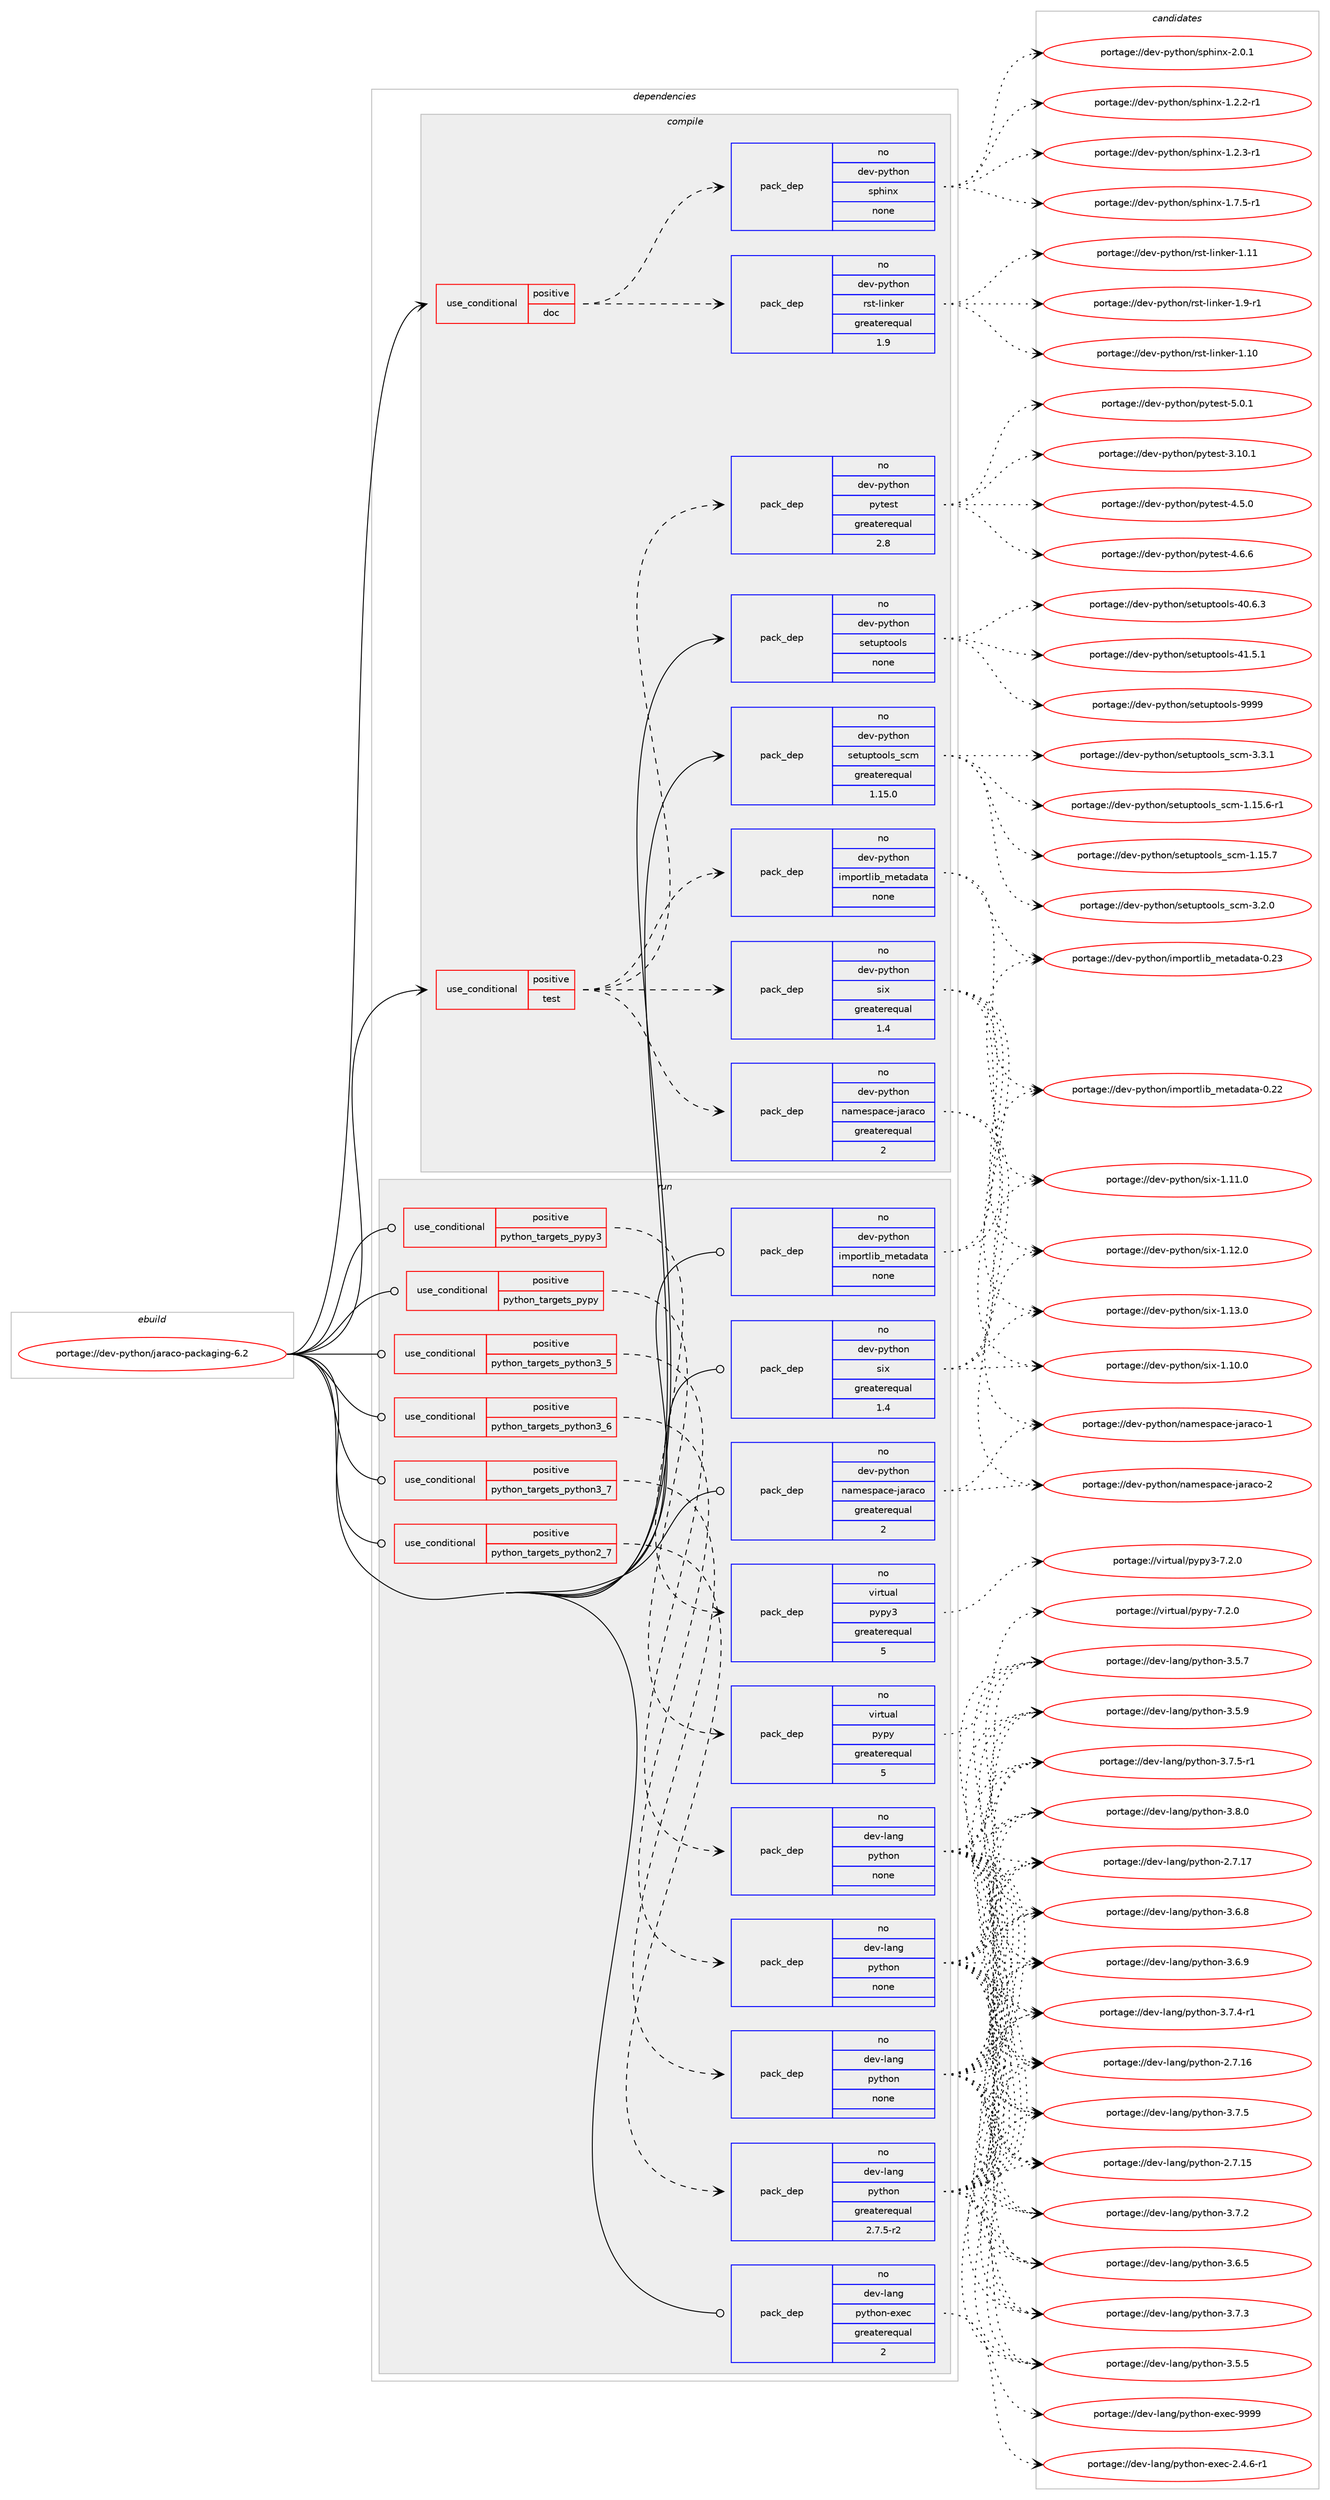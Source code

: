 digraph prolog {

# *************
# Graph options
# *************

newrank=true;
concentrate=true;
compound=true;
graph [rankdir=LR,fontname=Helvetica,fontsize=10,ranksep=1.5];#, ranksep=2.5, nodesep=0.2];
edge  [arrowhead=vee];
node  [fontname=Helvetica,fontsize=10];

# **********
# The ebuild
# **********

subgraph cluster_leftcol {
color=gray;
rank=same;
label=<<i>ebuild</i>>;
id [label="portage://dev-python/jaraco-packaging-6.2", color=red, width=4, href="../dev-python/jaraco-packaging-6.2.svg"];
}

# ****************
# The dependencies
# ****************

subgraph cluster_midcol {
color=gray;
label=<<i>dependencies</i>>;
subgraph cluster_compile {
fillcolor="#eeeeee";
style=filled;
label=<<i>compile</i>>;
subgraph cond30516 {
dependency145571 [label=<<TABLE BORDER="0" CELLBORDER="1" CELLSPACING="0" CELLPADDING="4"><TR><TD ROWSPAN="3" CELLPADDING="10">use_conditional</TD></TR><TR><TD>positive</TD></TR><TR><TD>doc</TD></TR></TABLE>>, shape=none, color=red];
subgraph pack111737 {
dependency145572 [label=<<TABLE BORDER="0" CELLBORDER="1" CELLSPACING="0" CELLPADDING="4" WIDTH="220"><TR><TD ROWSPAN="6" CELLPADDING="30">pack_dep</TD></TR><TR><TD WIDTH="110">no</TD></TR><TR><TD>dev-python</TD></TR><TR><TD>rst-linker</TD></TR><TR><TD>greaterequal</TD></TR><TR><TD>1.9</TD></TR></TABLE>>, shape=none, color=blue];
}
dependency145571:e -> dependency145572:w [weight=20,style="dashed",arrowhead="vee"];
subgraph pack111738 {
dependency145573 [label=<<TABLE BORDER="0" CELLBORDER="1" CELLSPACING="0" CELLPADDING="4" WIDTH="220"><TR><TD ROWSPAN="6" CELLPADDING="30">pack_dep</TD></TR><TR><TD WIDTH="110">no</TD></TR><TR><TD>dev-python</TD></TR><TR><TD>sphinx</TD></TR><TR><TD>none</TD></TR><TR><TD></TD></TR></TABLE>>, shape=none, color=blue];
}
dependency145571:e -> dependency145573:w [weight=20,style="dashed",arrowhead="vee"];
}
id:e -> dependency145571:w [weight=20,style="solid",arrowhead="vee"];
subgraph cond30517 {
dependency145574 [label=<<TABLE BORDER="0" CELLBORDER="1" CELLSPACING="0" CELLPADDING="4"><TR><TD ROWSPAN="3" CELLPADDING="10">use_conditional</TD></TR><TR><TD>positive</TD></TR><TR><TD>test</TD></TR></TABLE>>, shape=none, color=red];
subgraph pack111739 {
dependency145575 [label=<<TABLE BORDER="0" CELLBORDER="1" CELLSPACING="0" CELLPADDING="4" WIDTH="220"><TR><TD ROWSPAN="6" CELLPADDING="30">pack_dep</TD></TR><TR><TD WIDTH="110">no</TD></TR><TR><TD>dev-python</TD></TR><TR><TD>importlib_metadata</TD></TR><TR><TD>none</TD></TR><TR><TD></TD></TR></TABLE>>, shape=none, color=blue];
}
dependency145574:e -> dependency145575:w [weight=20,style="dashed",arrowhead="vee"];
subgraph pack111740 {
dependency145576 [label=<<TABLE BORDER="0" CELLBORDER="1" CELLSPACING="0" CELLPADDING="4" WIDTH="220"><TR><TD ROWSPAN="6" CELLPADDING="30">pack_dep</TD></TR><TR><TD WIDTH="110">no</TD></TR><TR><TD>dev-python</TD></TR><TR><TD>namespace-jaraco</TD></TR><TR><TD>greaterequal</TD></TR><TR><TD>2</TD></TR></TABLE>>, shape=none, color=blue];
}
dependency145574:e -> dependency145576:w [weight=20,style="dashed",arrowhead="vee"];
subgraph pack111741 {
dependency145577 [label=<<TABLE BORDER="0" CELLBORDER="1" CELLSPACING="0" CELLPADDING="4" WIDTH="220"><TR><TD ROWSPAN="6" CELLPADDING="30">pack_dep</TD></TR><TR><TD WIDTH="110">no</TD></TR><TR><TD>dev-python</TD></TR><TR><TD>six</TD></TR><TR><TD>greaterequal</TD></TR><TR><TD>1.4</TD></TR></TABLE>>, shape=none, color=blue];
}
dependency145574:e -> dependency145577:w [weight=20,style="dashed",arrowhead="vee"];
subgraph pack111742 {
dependency145578 [label=<<TABLE BORDER="0" CELLBORDER="1" CELLSPACING="0" CELLPADDING="4" WIDTH="220"><TR><TD ROWSPAN="6" CELLPADDING="30">pack_dep</TD></TR><TR><TD WIDTH="110">no</TD></TR><TR><TD>dev-python</TD></TR><TR><TD>pytest</TD></TR><TR><TD>greaterequal</TD></TR><TR><TD>2.8</TD></TR></TABLE>>, shape=none, color=blue];
}
dependency145574:e -> dependency145578:w [weight=20,style="dashed",arrowhead="vee"];
}
id:e -> dependency145574:w [weight=20,style="solid",arrowhead="vee"];
subgraph pack111743 {
dependency145579 [label=<<TABLE BORDER="0" CELLBORDER="1" CELLSPACING="0" CELLPADDING="4" WIDTH="220"><TR><TD ROWSPAN="6" CELLPADDING="30">pack_dep</TD></TR><TR><TD WIDTH="110">no</TD></TR><TR><TD>dev-python</TD></TR><TR><TD>setuptools</TD></TR><TR><TD>none</TD></TR><TR><TD></TD></TR></TABLE>>, shape=none, color=blue];
}
id:e -> dependency145579:w [weight=20,style="solid",arrowhead="vee"];
subgraph pack111744 {
dependency145580 [label=<<TABLE BORDER="0" CELLBORDER="1" CELLSPACING="0" CELLPADDING="4" WIDTH="220"><TR><TD ROWSPAN="6" CELLPADDING="30">pack_dep</TD></TR><TR><TD WIDTH="110">no</TD></TR><TR><TD>dev-python</TD></TR><TR><TD>setuptools_scm</TD></TR><TR><TD>greaterequal</TD></TR><TR><TD>1.15.0</TD></TR></TABLE>>, shape=none, color=blue];
}
id:e -> dependency145580:w [weight=20,style="solid",arrowhead="vee"];
}
subgraph cluster_compileandrun {
fillcolor="#eeeeee";
style=filled;
label=<<i>compile and run</i>>;
}
subgraph cluster_run {
fillcolor="#eeeeee";
style=filled;
label=<<i>run</i>>;
subgraph cond30518 {
dependency145581 [label=<<TABLE BORDER="0" CELLBORDER="1" CELLSPACING="0" CELLPADDING="4"><TR><TD ROWSPAN="3" CELLPADDING="10">use_conditional</TD></TR><TR><TD>positive</TD></TR><TR><TD>python_targets_pypy</TD></TR></TABLE>>, shape=none, color=red];
subgraph pack111745 {
dependency145582 [label=<<TABLE BORDER="0" CELLBORDER="1" CELLSPACING="0" CELLPADDING="4" WIDTH="220"><TR><TD ROWSPAN="6" CELLPADDING="30">pack_dep</TD></TR><TR><TD WIDTH="110">no</TD></TR><TR><TD>virtual</TD></TR><TR><TD>pypy</TD></TR><TR><TD>greaterequal</TD></TR><TR><TD>5</TD></TR></TABLE>>, shape=none, color=blue];
}
dependency145581:e -> dependency145582:w [weight=20,style="dashed",arrowhead="vee"];
}
id:e -> dependency145581:w [weight=20,style="solid",arrowhead="odot"];
subgraph cond30519 {
dependency145583 [label=<<TABLE BORDER="0" CELLBORDER="1" CELLSPACING="0" CELLPADDING="4"><TR><TD ROWSPAN="3" CELLPADDING="10">use_conditional</TD></TR><TR><TD>positive</TD></TR><TR><TD>python_targets_pypy3</TD></TR></TABLE>>, shape=none, color=red];
subgraph pack111746 {
dependency145584 [label=<<TABLE BORDER="0" CELLBORDER="1" CELLSPACING="0" CELLPADDING="4" WIDTH="220"><TR><TD ROWSPAN="6" CELLPADDING="30">pack_dep</TD></TR><TR><TD WIDTH="110">no</TD></TR><TR><TD>virtual</TD></TR><TR><TD>pypy3</TD></TR><TR><TD>greaterequal</TD></TR><TR><TD>5</TD></TR></TABLE>>, shape=none, color=blue];
}
dependency145583:e -> dependency145584:w [weight=20,style="dashed",arrowhead="vee"];
}
id:e -> dependency145583:w [weight=20,style="solid",arrowhead="odot"];
subgraph cond30520 {
dependency145585 [label=<<TABLE BORDER="0" CELLBORDER="1" CELLSPACING="0" CELLPADDING="4"><TR><TD ROWSPAN="3" CELLPADDING="10">use_conditional</TD></TR><TR><TD>positive</TD></TR><TR><TD>python_targets_python2_7</TD></TR></TABLE>>, shape=none, color=red];
subgraph pack111747 {
dependency145586 [label=<<TABLE BORDER="0" CELLBORDER="1" CELLSPACING="0" CELLPADDING="4" WIDTH="220"><TR><TD ROWSPAN="6" CELLPADDING="30">pack_dep</TD></TR><TR><TD WIDTH="110">no</TD></TR><TR><TD>dev-lang</TD></TR><TR><TD>python</TD></TR><TR><TD>greaterequal</TD></TR><TR><TD>2.7.5-r2</TD></TR></TABLE>>, shape=none, color=blue];
}
dependency145585:e -> dependency145586:w [weight=20,style="dashed",arrowhead="vee"];
}
id:e -> dependency145585:w [weight=20,style="solid",arrowhead="odot"];
subgraph cond30521 {
dependency145587 [label=<<TABLE BORDER="0" CELLBORDER="1" CELLSPACING="0" CELLPADDING="4"><TR><TD ROWSPAN="3" CELLPADDING="10">use_conditional</TD></TR><TR><TD>positive</TD></TR><TR><TD>python_targets_python3_5</TD></TR></TABLE>>, shape=none, color=red];
subgraph pack111748 {
dependency145588 [label=<<TABLE BORDER="0" CELLBORDER="1" CELLSPACING="0" CELLPADDING="4" WIDTH="220"><TR><TD ROWSPAN="6" CELLPADDING="30">pack_dep</TD></TR><TR><TD WIDTH="110">no</TD></TR><TR><TD>dev-lang</TD></TR><TR><TD>python</TD></TR><TR><TD>none</TD></TR><TR><TD></TD></TR></TABLE>>, shape=none, color=blue];
}
dependency145587:e -> dependency145588:w [weight=20,style="dashed",arrowhead="vee"];
}
id:e -> dependency145587:w [weight=20,style="solid",arrowhead="odot"];
subgraph cond30522 {
dependency145589 [label=<<TABLE BORDER="0" CELLBORDER="1" CELLSPACING="0" CELLPADDING="4"><TR><TD ROWSPAN="3" CELLPADDING="10">use_conditional</TD></TR><TR><TD>positive</TD></TR><TR><TD>python_targets_python3_6</TD></TR></TABLE>>, shape=none, color=red];
subgraph pack111749 {
dependency145590 [label=<<TABLE BORDER="0" CELLBORDER="1" CELLSPACING="0" CELLPADDING="4" WIDTH="220"><TR><TD ROWSPAN="6" CELLPADDING="30">pack_dep</TD></TR><TR><TD WIDTH="110">no</TD></TR><TR><TD>dev-lang</TD></TR><TR><TD>python</TD></TR><TR><TD>none</TD></TR><TR><TD></TD></TR></TABLE>>, shape=none, color=blue];
}
dependency145589:e -> dependency145590:w [weight=20,style="dashed",arrowhead="vee"];
}
id:e -> dependency145589:w [weight=20,style="solid",arrowhead="odot"];
subgraph cond30523 {
dependency145591 [label=<<TABLE BORDER="0" CELLBORDER="1" CELLSPACING="0" CELLPADDING="4"><TR><TD ROWSPAN="3" CELLPADDING="10">use_conditional</TD></TR><TR><TD>positive</TD></TR><TR><TD>python_targets_python3_7</TD></TR></TABLE>>, shape=none, color=red];
subgraph pack111750 {
dependency145592 [label=<<TABLE BORDER="0" CELLBORDER="1" CELLSPACING="0" CELLPADDING="4" WIDTH="220"><TR><TD ROWSPAN="6" CELLPADDING="30">pack_dep</TD></TR><TR><TD WIDTH="110">no</TD></TR><TR><TD>dev-lang</TD></TR><TR><TD>python</TD></TR><TR><TD>none</TD></TR><TR><TD></TD></TR></TABLE>>, shape=none, color=blue];
}
dependency145591:e -> dependency145592:w [weight=20,style="dashed",arrowhead="vee"];
}
id:e -> dependency145591:w [weight=20,style="solid",arrowhead="odot"];
subgraph pack111751 {
dependency145593 [label=<<TABLE BORDER="0" CELLBORDER="1" CELLSPACING="0" CELLPADDING="4" WIDTH="220"><TR><TD ROWSPAN="6" CELLPADDING="30">pack_dep</TD></TR><TR><TD WIDTH="110">no</TD></TR><TR><TD>dev-lang</TD></TR><TR><TD>python-exec</TD></TR><TR><TD>greaterequal</TD></TR><TR><TD>2</TD></TR></TABLE>>, shape=none, color=blue];
}
id:e -> dependency145593:w [weight=20,style="solid",arrowhead="odot"];
subgraph pack111752 {
dependency145594 [label=<<TABLE BORDER="0" CELLBORDER="1" CELLSPACING="0" CELLPADDING="4" WIDTH="220"><TR><TD ROWSPAN="6" CELLPADDING="30">pack_dep</TD></TR><TR><TD WIDTH="110">no</TD></TR><TR><TD>dev-python</TD></TR><TR><TD>importlib_metadata</TD></TR><TR><TD>none</TD></TR><TR><TD></TD></TR></TABLE>>, shape=none, color=blue];
}
id:e -> dependency145594:w [weight=20,style="solid",arrowhead="odot"];
subgraph pack111753 {
dependency145595 [label=<<TABLE BORDER="0" CELLBORDER="1" CELLSPACING="0" CELLPADDING="4" WIDTH="220"><TR><TD ROWSPAN="6" CELLPADDING="30">pack_dep</TD></TR><TR><TD WIDTH="110">no</TD></TR><TR><TD>dev-python</TD></TR><TR><TD>namespace-jaraco</TD></TR><TR><TD>greaterequal</TD></TR><TR><TD>2</TD></TR></TABLE>>, shape=none, color=blue];
}
id:e -> dependency145595:w [weight=20,style="solid",arrowhead="odot"];
subgraph pack111754 {
dependency145596 [label=<<TABLE BORDER="0" CELLBORDER="1" CELLSPACING="0" CELLPADDING="4" WIDTH="220"><TR><TD ROWSPAN="6" CELLPADDING="30">pack_dep</TD></TR><TR><TD WIDTH="110">no</TD></TR><TR><TD>dev-python</TD></TR><TR><TD>six</TD></TR><TR><TD>greaterequal</TD></TR><TR><TD>1.4</TD></TR></TABLE>>, shape=none, color=blue];
}
id:e -> dependency145596:w [weight=20,style="solid",arrowhead="odot"];
}
}

# **************
# The candidates
# **************

subgraph cluster_choices {
rank=same;
color=gray;
label=<<i>candidates</i>>;

subgraph choice111737 {
color=black;
nodesep=1;
choiceportage1001011184511212111610411111047114115116451081051101071011144549464948 [label="portage://dev-python/rst-linker-1.10", color=red, width=4,href="../dev-python/rst-linker-1.10.svg"];
choiceportage1001011184511212111610411111047114115116451081051101071011144549464949 [label="portage://dev-python/rst-linker-1.11", color=red, width=4,href="../dev-python/rst-linker-1.11.svg"];
choiceportage100101118451121211161041111104711411511645108105110107101114454946574511449 [label="portage://dev-python/rst-linker-1.9-r1", color=red, width=4,href="../dev-python/rst-linker-1.9-r1.svg"];
dependency145572:e -> choiceportage1001011184511212111610411111047114115116451081051101071011144549464948:w [style=dotted,weight="100"];
dependency145572:e -> choiceportage1001011184511212111610411111047114115116451081051101071011144549464949:w [style=dotted,weight="100"];
dependency145572:e -> choiceportage100101118451121211161041111104711411511645108105110107101114454946574511449:w [style=dotted,weight="100"];
}
subgraph choice111738 {
color=black;
nodesep=1;
choiceportage10010111845112121116104111110471151121041051101204549465046504511449 [label="portage://dev-python/sphinx-1.2.2-r1", color=red, width=4,href="../dev-python/sphinx-1.2.2-r1.svg"];
choiceportage10010111845112121116104111110471151121041051101204549465046514511449 [label="portage://dev-python/sphinx-1.2.3-r1", color=red, width=4,href="../dev-python/sphinx-1.2.3-r1.svg"];
choiceportage10010111845112121116104111110471151121041051101204549465546534511449 [label="portage://dev-python/sphinx-1.7.5-r1", color=red, width=4,href="../dev-python/sphinx-1.7.5-r1.svg"];
choiceportage1001011184511212111610411111047115112104105110120455046484649 [label="portage://dev-python/sphinx-2.0.1", color=red, width=4,href="../dev-python/sphinx-2.0.1.svg"];
dependency145573:e -> choiceportage10010111845112121116104111110471151121041051101204549465046504511449:w [style=dotted,weight="100"];
dependency145573:e -> choiceportage10010111845112121116104111110471151121041051101204549465046514511449:w [style=dotted,weight="100"];
dependency145573:e -> choiceportage10010111845112121116104111110471151121041051101204549465546534511449:w [style=dotted,weight="100"];
dependency145573:e -> choiceportage1001011184511212111610411111047115112104105110120455046484649:w [style=dotted,weight="100"];
}
subgraph choice111739 {
color=black;
nodesep=1;
choiceportage100101118451121211161041111104710510911211111411610810598951091011169710097116974548465050 [label="portage://dev-python/importlib_metadata-0.22", color=red, width=4,href="../dev-python/importlib_metadata-0.22.svg"];
choiceportage100101118451121211161041111104710510911211111411610810598951091011169710097116974548465051 [label="portage://dev-python/importlib_metadata-0.23", color=red, width=4,href="../dev-python/importlib_metadata-0.23.svg"];
dependency145575:e -> choiceportage100101118451121211161041111104710510911211111411610810598951091011169710097116974548465050:w [style=dotted,weight="100"];
dependency145575:e -> choiceportage100101118451121211161041111104710510911211111411610810598951091011169710097116974548465051:w [style=dotted,weight="100"];
}
subgraph choice111740 {
color=black;
nodesep=1;
choiceportage1001011184511212111610411111047110971091011151129799101451069711497991114549 [label="portage://dev-python/namespace-jaraco-1", color=red, width=4,href="../dev-python/namespace-jaraco-1.svg"];
choiceportage1001011184511212111610411111047110971091011151129799101451069711497991114550 [label="portage://dev-python/namespace-jaraco-2", color=red, width=4,href="../dev-python/namespace-jaraco-2.svg"];
dependency145576:e -> choiceportage1001011184511212111610411111047110971091011151129799101451069711497991114549:w [style=dotted,weight="100"];
dependency145576:e -> choiceportage1001011184511212111610411111047110971091011151129799101451069711497991114550:w [style=dotted,weight="100"];
}
subgraph choice111741 {
color=black;
nodesep=1;
choiceportage100101118451121211161041111104711510512045494649484648 [label="portage://dev-python/six-1.10.0", color=red, width=4,href="../dev-python/six-1.10.0.svg"];
choiceportage100101118451121211161041111104711510512045494649494648 [label="portage://dev-python/six-1.11.0", color=red, width=4,href="../dev-python/six-1.11.0.svg"];
choiceportage100101118451121211161041111104711510512045494649504648 [label="portage://dev-python/six-1.12.0", color=red, width=4,href="../dev-python/six-1.12.0.svg"];
choiceportage100101118451121211161041111104711510512045494649514648 [label="portage://dev-python/six-1.13.0", color=red, width=4,href="../dev-python/six-1.13.0.svg"];
dependency145577:e -> choiceportage100101118451121211161041111104711510512045494649484648:w [style=dotted,weight="100"];
dependency145577:e -> choiceportage100101118451121211161041111104711510512045494649494648:w [style=dotted,weight="100"];
dependency145577:e -> choiceportage100101118451121211161041111104711510512045494649504648:w [style=dotted,weight="100"];
dependency145577:e -> choiceportage100101118451121211161041111104711510512045494649514648:w [style=dotted,weight="100"];
}
subgraph choice111742 {
color=black;
nodesep=1;
choiceportage100101118451121211161041111104711212111610111511645514649484649 [label="portage://dev-python/pytest-3.10.1", color=red, width=4,href="../dev-python/pytest-3.10.1.svg"];
choiceportage1001011184511212111610411111047112121116101115116455246534648 [label="portage://dev-python/pytest-4.5.0", color=red, width=4,href="../dev-python/pytest-4.5.0.svg"];
choiceportage1001011184511212111610411111047112121116101115116455246544654 [label="portage://dev-python/pytest-4.6.6", color=red, width=4,href="../dev-python/pytest-4.6.6.svg"];
choiceportage1001011184511212111610411111047112121116101115116455346484649 [label="portage://dev-python/pytest-5.0.1", color=red, width=4,href="../dev-python/pytest-5.0.1.svg"];
dependency145578:e -> choiceportage100101118451121211161041111104711212111610111511645514649484649:w [style=dotted,weight="100"];
dependency145578:e -> choiceportage1001011184511212111610411111047112121116101115116455246534648:w [style=dotted,weight="100"];
dependency145578:e -> choiceportage1001011184511212111610411111047112121116101115116455246544654:w [style=dotted,weight="100"];
dependency145578:e -> choiceportage1001011184511212111610411111047112121116101115116455346484649:w [style=dotted,weight="100"];
}
subgraph choice111743 {
color=black;
nodesep=1;
choiceportage100101118451121211161041111104711510111611711211611111110811545524846544651 [label="portage://dev-python/setuptools-40.6.3", color=red, width=4,href="../dev-python/setuptools-40.6.3.svg"];
choiceportage100101118451121211161041111104711510111611711211611111110811545524946534649 [label="portage://dev-python/setuptools-41.5.1", color=red, width=4,href="../dev-python/setuptools-41.5.1.svg"];
choiceportage10010111845112121116104111110471151011161171121161111111081154557575757 [label="portage://dev-python/setuptools-9999", color=red, width=4,href="../dev-python/setuptools-9999.svg"];
dependency145579:e -> choiceportage100101118451121211161041111104711510111611711211611111110811545524846544651:w [style=dotted,weight="100"];
dependency145579:e -> choiceportage100101118451121211161041111104711510111611711211611111110811545524946534649:w [style=dotted,weight="100"];
dependency145579:e -> choiceportage10010111845112121116104111110471151011161171121161111111081154557575757:w [style=dotted,weight="100"];
}
subgraph choice111744 {
color=black;
nodesep=1;
choiceportage10010111845112121116104111110471151011161171121161111111081159511599109454946495346544511449 [label="portage://dev-python/setuptools_scm-1.15.6-r1", color=red, width=4,href="../dev-python/setuptools_scm-1.15.6-r1.svg"];
choiceportage1001011184511212111610411111047115101116117112116111111108115951159910945494649534655 [label="portage://dev-python/setuptools_scm-1.15.7", color=red, width=4,href="../dev-python/setuptools_scm-1.15.7.svg"];
choiceportage10010111845112121116104111110471151011161171121161111111081159511599109455146504648 [label="portage://dev-python/setuptools_scm-3.2.0", color=red, width=4,href="../dev-python/setuptools_scm-3.2.0.svg"];
choiceportage10010111845112121116104111110471151011161171121161111111081159511599109455146514649 [label="portage://dev-python/setuptools_scm-3.3.1", color=red, width=4,href="../dev-python/setuptools_scm-3.3.1.svg"];
dependency145580:e -> choiceportage10010111845112121116104111110471151011161171121161111111081159511599109454946495346544511449:w [style=dotted,weight="100"];
dependency145580:e -> choiceportage1001011184511212111610411111047115101116117112116111111108115951159910945494649534655:w [style=dotted,weight="100"];
dependency145580:e -> choiceportage10010111845112121116104111110471151011161171121161111111081159511599109455146504648:w [style=dotted,weight="100"];
dependency145580:e -> choiceportage10010111845112121116104111110471151011161171121161111111081159511599109455146514649:w [style=dotted,weight="100"];
}
subgraph choice111745 {
color=black;
nodesep=1;
choiceportage1181051141161179710847112121112121455546504648 [label="portage://virtual/pypy-7.2.0", color=red, width=4,href="../virtual/pypy-7.2.0.svg"];
dependency145582:e -> choiceportage1181051141161179710847112121112121455546504648:w [style=dotted,weight="100"];
}
subgraph choice111746 {
color=black;
nodesep=1;
choiceportage118105114116117971084711212111212151455546504648 [label="portage://virtual/pypy3-7.2.0", color=red, width=4,href="../virtual/pypy3-7.2.0.svg"];
dependency145584:e -> choiceportage118105114116117971084711212111212151455546504648:w [style=dotted,weight="100"];
}
subgraph choice111747 {
color=black;
nodesep=1;
choiceportage10010111845108971101034711212111610411111045504655464953 [label="portage://dev-lang/python-2.7.15", color=red, width=4,href="../dev-lang/python-2.7.15.svg"];
choiceportage10010111845108971101034711212111610411111045504655464954 [label="portage://dev-lang/python-2.7.16", color=red, width=4,href="../dev-lang/python-2.7.16.svg"];
choiceportage10010111845108971101034711212111610411111045504655464955 [label="portage://dev-lang/python-2.7.17", color=red, width=4,href="../dev-lang/python-2.7.17.svg"];
choiceportage100101118451089711010347112121116104111110455146534653 [label="portage://dev-lang/python-3.5.5", color=red, width=4,href="../dev-lang/python-3.5.5.svg"];
choiceportage100101118451089711010347112121116104111110455146534655 [label="portage://dev-lang/python-3.5.7", color=red, width=4,href="../dev-lang/python-3.5.7.svg"];
choiceportage100101118451089711010347112121116104111110455146534657 [label="portage://dev-lang/python-3.5.9", color=red, width=4,href="../dev-lang/python-3.5.9.svg"];
choiceportage100101118451089711010347112121116104111110455146544653 [label="portage://dev-lang/python-3.6.5", color=red, width=4,href="../dev-lang/python-3.6.5.svg"];
choiceportage100101118451089711010347112121116104111110455146544656 [label="portage://dev-lang/python-3.6.8", color=red, width=4,href="../dev-lang/python-3.6.8.svg"];
choiceportage100101118451089711010347112121116104111110455146544657 [label="portage://dev-lang/python-3.6.9", color=red, width=4,href="../dev-lang/python-3.6.9.svg"];
choiceportage100101118451089711010347112121116104111110455146554650 [label="portage://dev-lang/python-3.7.2", color=red, width=4,href="../dev-lang/python-3.7.2.svg"];
choiceportage100101118451089711010347112121116104111110455146554651 [label="portage://dev-lang/python-3.7.3", color=red, width=4,href="../dev-lang/python-3.7.3.svg"];
choiceportage1001011184510897110103471121211161041111104551465546524511449 [label="portage://dev-lang/python-3.7.4-r1", color=red, width=4,href="../dev-lang/python-3.7.4-r1.svg"];
choiceportage100101118451089711010347112121116104111110455146554653 [label="portage://dev-lang/python-3.7.5", color=red, width=4,href="../dev-lang/python-3.7.5.svg"];
choiceportage1001011184510897110103471121211161041111104551465546534511449 [label="portage://dev-lang/python-3.7.5-r1", color=red, width=4,href="../dev-lang/python-3.7.5-r1.svg"];
choiceportage100101118451089711010347112121116104111110455146564648 [label="portage://dev-lang/python-3.8.0", color=red, width=4,href="../dev-lang/python-3.8.0.svg"];
dependency145586:e -> choiceportage10010111845108971101034711212111610411111045504655464953:w [style=dotted,weight="100"];
dependency145586:e -> choiceportage10010111845108971101034711212111610411111045504655464954:w [style=dotted,weight="100"];
dependency145586:e -> choiceportage10010111845108971101034711212111610411111045504655464955:w [style=dotted,weight="100"];
dependency145586:e -> choiceportage100101118451089711010347112121116104111110455146534653:w [style=dotted,weight="100"];
dependency145586:e -> choiceportage100101118451089711010347112121116104111110455146534655:w [style=dotted,weight="100"];
dependency145586:e -> choiceportage100101118451089711010347112121116104111110455146534657:w [style=dotted,weight="100"];
dependency145586:e -> choiceportage100101118451089711010347112121116104111110455146544653:w [style=dotted,weight="100"];
dependency145586:e -> choiceportage100101118451089711010347112121116104111110455146544656:w [style=dotted,weight="100"];
dependency145586:e -> choiceportage100101118451089711010347112121116104111110455146544657:w [style=dotted,weight="100"];
dependency145586:e -> choiceportage100101118451089711010347112121116104111110455146554650:w [style=dotted,weight="100"];
dependency145586:e -> choiceportage100101118451089711010347112121116104111110455146554651:w [style=dotted,weight="100"];
dependency145586:e -> choiceportage1001011184510897110103471121211161041111104551465546524511449:w [style=dotted,weight="100"];
dependency145586:e -> choiceportage100101118451089711010347112121116104111110455146554653:w [style=dotted,weight="100"];
dependency145586:e -> choiceportage1001011184510897110103471121211161041111104551465546534511449:w [style=dotted,weight="100"];
dependency145586:e -> choiceportage100101118451089711010347112121116104111110455146564648:w [style=dotted,weight="100"];
}
subgraph choice111748 {
color=black;
nodesep=1;
choiceportage10010111845108971101034711212111610411111045504655464953 [label="portage://dev-lang/python-2.7.15", color=red, width=4,href="../dev-lang/python-2.7.15.svg"];
choiceportage10010111845108971101034711212111610411111045504655464954 [label="portage://dev-lang/python-2.7.16", color=red, width=4,href="../dev-lang/python-2.7.16.svg"];
choiceportage10010111845108971101034711212111610411111045504655464955 [label="portage://dev-lang/python-2.7.17", color=red, width=4,href="../dev-lang/python-2.7.17.svg"];
choiceportage100101118451089711010347112121116104111110455146534653 [label="portage://dev-lang/python-3.5.5", color=red, width=4,href="../dev-lang/python-3.5.5.svg"];
choiceportage100101118451089711010347112121116104111110455146534655 [label="portage://dev-lang/python-3.5.7", color=red, width=4,href="../dev-lang/python-3.5.7.svg"];
choiceportage100101118451089711010347112121116104111110455146534657 [label="portage://dev-lang/python-3.5.9", color=red, width=4,href="../dev-lang/python-3.5.9.svg"];
choiceportage100101118451089711010347112121116104111110455146544653 [label="portage://dev-lang/python-3.6.5", color=red, width=4,href="../dev-lang/python-3.6.5.svg"];
choiceportage100101118451089711010347112121116104111110455146544656 [label="portage://dev-lang/python-3.6.8", color=red, width=4,href="../dev-lang/python-3.6.8.svg"];
choiceportage100101118451089711010347112121116104111110455146544657 [label="portage://dev-lang/python-3.6.9", color=red, width=4,href="../dev-lang/python-3.6.9.svg"];
choiceportage100101118451089711010347112121116104111110455146554650 [label="portage://dev-lang/python-3.7.2", color=red, width=4,href="../dev-lang/python-3.7.2.svg"];
choiceportage100101118451089711010347112121116104111110455146554651 [label="portage://dev-lang/python-3.7.3", color=red, width=4,href="../dev-lang/python-3.7.3.svg"];
choiceportage1001011184510897110103471121211161041111104551465546524511449 [label="portage://dev-lang/python-3.7.4-r1", color=red, width=4,href="../dev-lang/python-3.7.4-r1.svg"];
choiceportage100101118451089711010347112121116104111110455146554653 [label="portage://dev-lang/python-3.7.5", color=red, width=4,href="../dev-lang/python-3.7.5.svg"];
choiceportage1001011184510897110103471121211161041111104551465546534511449 [label="portage://dev-lang/python-3.7.5-r1", color=red, width=4,href="../dev-lang/python-3.7.5-r1.svg"];
choiceportage100101118451089711010347112121116104111110455146564648 [label="portage://dev-lang/python-3.8.0", color=red, width=4,href="../dev-lang/python-3.8.0.svg"];
dependency145588:e -> choiceportage10010111845108971101034711212111610411111045504655464953:w [style=dotted,weight="100"];
dependency145588:e -> choiceportage10010111845108971101034711212111610411111045504655464954:w [style=dotted,weight="100"];
dependency145588:e -> choiceportage10010111845108971101034711212111610411111045504655464955:w [style=dotted,weight="100"];
dependency145588:e -> choiceportage100101118451089711010347112121116104111110455146534653:w [style=dotted,weight="100"];
dependency145588:e -> choiceportage100101118451089711010347112121116104111110455146534655:w [style=dotted,weight="100"];
dependency145588:e -> choiceportage100101118451089711010347112121116104111110455146534657:w [style=dotted,weight="100"];
dependency145588:e -> choiceportage100101118451089711010347112121116104111110455146544653:w [style=dotted,weight="100"];
dependency145588:e -> choiceportage100101118451089711010347112121116104111110455146544656:w [style=dotted,weight="100"];
dependency145588:e -> choiceportage100101118451089711010347112121116104111110455146544657:w [style=dotted,weight="100"];
dependency145588:e -> choiceportage100101118451089711010347112121116104111110455146554650:w [style=dotted,weight="100"];
dependency145588:e -> choiceportage100101118451089711010347112121116104111110455146554651:w [style=dotted,weight="100"];
dependency145588:e -> choiceportage1001011184510897110103471121211161041111104551465546524511449:w [style=dotted,weight="100"];
dependency145588:e -> choiceportage100101118451089711010347112121116104111110455146554653:w [style=dotted,weight="100"];
dependency145588:e -> choiceportage1001011184510897110103471121211161041111104551465546534511449:w [style=dotted,weight="100"];
dependency145588:e -> choiceportage100101118451089711010347112121116104111110455146564648:w [style=dotted,weight="100"];
}
subgraph choice111749 {
color=black;
nodesep=1;
choiceportage10010111845108971101034711212111610411111045504655464953 [label="portage://dev-lang/python-2.7.15", color=red, width=4,href="../dev-lang/python-2.7.15.svg"];
choiceportage10010111845108971101034711212111610411111045504655464954 [label="portage://dev-lang/python-2.7.16", color=red, width=4,href="../dev-lang/python-2.7.16.svg"];
choiceportage10010111845108971101034711212111610411111045504655464955 [label="portage://dev-lang/python-2.7.17", color=red, width=4,href="../dev-lang/python-2.7.17.svg"];
choiceportage100101118451089711010347112121116104111110455146534653 [label="portage://dev-lang/python-3.5.5", color=red, width=4,href="../dev-lang/python-3.5.5.svg"];
choiceportage100101118451089711010347112121116104111110455146534655 [label="portage://dev-lang/python-3.5.7", color=red, width=4,href="../dev-lang/python-3.5.7.svg"];
choiceportage100101118451089711010347112121116104111110455146534657 [label="portage://dev-lang/python-3.5.9", color=red, width=4,href="../dev-lang/python-3.5.9.svg"];
choiceportage100101118451089711010347112121116104111110455146544653 [label="portage://dev-lang/python-3.6.5", color=red, width=4,href="../dev-lang/python-3.6.5.svg"];
choiceportage100101118451089711010347112121116104111110455146544656 [label="portage://dev-lang/python-3.6.8", color=red, width=4,href="../dev-lang/python-3.6.8.svg"];
choiceportage100101118451089711010347112121116104111110455146544657 [label="portage://dev-lang/python-3.6.9", color=red, width=4,href="../dev-lang/python-3.6.9.svg"];
choiceportage100101118451089711010347112121116104111110455146554650 [label="portage://dev-lang/python-3.7.2", color=red, width=4,href="../dev-lang/python-3.7.2.svg"];
choiceportage100101118451089711010347112121116104111110455146554651 [label="portage://dev-lang/python-3.7.3", color=red, width=4,href="../dev-lang/python-3.7.3.svg"];
choiceportage1001011184510897110103471121211161041111104551465546524511449 [label="portage://dev-lang/python-3.7.4-r1", color=red, width=4,href="../dev-lang/python-3.7.4-r1.svg"];
choiceportage100101118451089711010347112121116104111110455146554653 [label="portage://dev-lang/python-3.7.5", color=red, width=4,href="../dev-lang/python-3.7.5.svg"];
choiceportage1001011184510897110103471121211161041111104551465546534511449 [label="portage://dev-lang/python-3.7.5-r1", color=red, width=4,href="../dev-lang/python-3.7.5-r1.svg"];
choiceportage100101118451089711010347112121116104111110455146564648 [label="portage://dev-lang/python-3.8.0", color=red, width=4,href="../dev-lang/python-3.8.0.svg"];
dependency145590:e -> choiceportage10010111845108971101034711212111610411111045504655464953:w [style=dotted,weight="100"];
dependency145590:e -> choiceportage10010111845108971101034711212111610411111045504655464954:w [style=dotted,weight="100"];
dependency145590:e -> choiceportage10010111845108971101034711212111610411111045504655464955:w [style=dotted,weight="100"];
dependency145590:e -> choiceportage100101118451089711010347112121116104111110455146534653:w [style=dotted,weight="100"];
dependency145590:e -> choiceportage100101118451089711010347112121116104111110455146534655:w [style=dotted,weight="100"];
dependency145590:e -> choiceportage100101118451089711010347112121116104111110455146534657:w [style=dotted,weight="100"];
dependency145590:e -> choiceportage100101118451089711010347112121116104111110455146544653:w [style=dotted,weight="100"];
dependency145590:e -> choiceportage100101118451089711010347112121116104111110455146544656:w [style=dotted,weight="100"];
dependency145590:e -> choiceportage100101118451089711010347112121116104111110455146544657:w [style=dotted,weight="100"];
dependency145590:e -> choiceportage100101118451089711010347112121116104111110455146554650:w [style=dotted,weight="100"];
dependency145590:e -> choiceportage100101118451089711010347112121116104111110455146554651:w [style=dotted,weight="100"];
dependency145590:e -> choiceportage1001011184510897110103471121211161041111104551465546524511449:w [style=dotted,weight="100"];
dependency145590:e -> choiceportage100101118451089711010347112121116104111110455146554653:w [style=dotted,weight="100"];
dependency145590:e -> choiceportage1001011184510897110103471121211161041111104551465546534511449:w [style=dotted,weight="100"];
dependency145590:e -> choiceportage100101118451089711010347112121116104111110455146564648:w [style=dotted,weight="100"];
}
subgraph choice111750 {
color=black;
nodesep=1;
choiceportage10010111845108971101034711212111610411111045504655464953 [label="portage://dev-lang/python-2.7.15", color=red, width=4,href="../dev-lang/python-2.7.15.svg"];
choiceportage10010111845108971101034711212111610411111045504655464954 [label="portage://dev-lang/python-2.7.16", color=red, width=4,href="../dev-lang/python-2.7.16.svg"];
choiceportage10010111845108971101034711212111610411111045504655464955 [label="portage://dev-lang/python-2.7.17", color=red, width=4,href="../dev-lang/python-2.7.17.svg"];
choiceportage100101118451089711010347112121116104111110455146534653 [label="portage://dev-lang/python-3.5.5", color=red, width=4,href="../dev-lang/python-3.5.5.svg"];
choiceportage100101118451089711010347112121116104111110455146534655 [label="portage://dev-lang/python-3.5.7", color=red, width=4,href="../dev-lang/python-3.5.7.svg"];
choiceportage100101118451089711010347112121116104111110455146534657 [label="portage://dev-lang/python-3.5.9", color=red, width=4,href="../dev-lang/python-3.5.9.svg"];
choiceportage100101118451089711010347112121116104111110455146544653 [label="portage://dev-lang/python-3.6.5", color=red, width=4,href="../dev-lang/python-3.6.5.svg"];
choiceportage100101118451089711010347112121116104111110455146544656 [label="portage://dev-lang/python-3.6.8", color=red, width=4,href="../dev-lang/python-3.6.8.svg"];
choiceportage100101118451089711010347112121116104111110455146544657 [label="portage://dev-lang/python-3.6.9", color=red, width=4,href="../dev-lang/python-3.6.9.svg"];
choiceportage100101118451089711010347112121116104111110455146554650 [label="portage://dev-lang/python-3.7.2", color=red, width=4,href="../dev-lang/python-3.7.2.svg"];
choiceportage100101118451089711010347112121116104111110455146554651 [label="portage://dev-lang/python-3.7.3", color=red, width=4,href="../dev-lang/python-3.7.3.svg"];
choiceportage1001011184510897110103471121211161041111104551465546524511449 [label="portage://dev-lang/python-3.7.4-r1", color=red, width=4,href="../dev-lang/python-3.7.4-r1.svg"];
choiceportage100101118451089711010347112121116104111110455146554653 [label="portage://dev-lang/python-3.7.5", color=red, width=4,href="../dev-lang/python-3.7.5.svg"];
choiceportage1001011184510897110103471121211161041111104551465546534511449 [label="portage://dev-lang/python-3.7.5-r1", color=red, width=4,href="../dev-lang/python-3.7.5-r1.svg"];
choiceportage100101118451089711010347112121116104111110455146564648 [label="portage://dev-lang/python-3.8.0", color=red, width=4,href="../dev-lang/python-3.8.0.svg"];
dependency145592:e -> choiceportage10010111845108971101034711212111610411111045504655464953:w [style=dotted,weight="100"];
dependency145592:e -> choiceportage10010111845108971101034711212111610411111045504655464954:w [style=dotted,weight="100"];
dependency145592:e -> choiceportage10010111845108971101034711212111610411111045504655464955:w [style=dotted,weight="100"];
dependency145592:e -> choiceportage100101118451089711010347112121116104111110455146534653:w [style=dotted,weight="100"];
dependency145592:e -> choiceportage100101118451089711010347112121116104111110455146534655:w [style=dotted,weight="100"];
dependency145592:e -> choiceportage100101118451089711010347112121116104111110455146534657:w [style=dotted,weight="100"];
dependency145592:e -> choiceportage100101118451089711010347112121116104111110455146544653:w [style=dotted,weight="100"];
dependency145592:e -> choiceportage100101118451089711010347112121116104111110455146544656:w [style=dotted,weight="100"];
dependency145592:e -> choiceportage100101118451089711010347112121116104111110455146544657:w [style=dotted,weight="100"];
dependency145592:e -> choiceportage100101118451089711010347112121116104111110455146554650:w [style=dotted,weight="100"];
dependency145592:e -> choiceportage100101118451089711010347112121116104111110455146554651:w [style=dotted,weight="100"];
dependency145592:e -> choiceportage1001011184510897110103471121211161041111104551465546524511449:w [style=dotted,weight="100"];
dependency145592:e -> choiceportage100101118451089711010347112121116104111110455146554653:w [style=dotted,weight="100"];
dependency145592:e -> choiceportage1001011184510897110103471121211161041111104551465546534511449:w [style=dotted,weight="100"];
dependency145592:e -> choiceportage100101118451089711010347112121116104111110455146564648:w [style=dotted,weight="100"];
}
subgraph choice111751 {
color=black;
nodesep=1;
choiceportage10010111845108971101034711212111610411111045101120101994550465246544511449 [label="portage://dev-lang/python-exec-2.4.6-r1", color=red, width=4,href="../dev-lang/python-exec-2.4.6-r1.svg"];
choiceportage10010111845108971101034711212111610411111045101120101994557575757 [label="portage://dev-lang/python-exec-9999", color=red, width=4,href="../dev-lang/python-exec-9999.svg"];
dependency145593:e -> choiceportage10010111845108971101034711212111610411111045101120101994550465246544511449:w [style=dotted,weight="100"];
dependency145593:e -> choiceportage10010111845108971101034711212111610411111045101120101994557575757:w [style=dotted,weight="100"];
}
subgraph choice111752 {
color=black;
nodesep=1;
choiceportage100101118451121211161041111104710510911211111411610810598951091011169710097116974548465050 [label="portage://dev-python/importlib_metadata-0.22", color=red, width=4,href="../dev-python/importlib_metadata-0.22.svg"];
choiceportage100101118451121211161041111104710510911211111411610810598951091011169710097116974548465051 [label="portage://dev-python/importlib_metadata-0.23", color=red, width=4,href="../dev-python/importlib_metadata-0.23.svg"];
dependency145594:e -> choiceportage100101118451121211161041111104710510911211111411610810598951091011169710097116974548465050:w [style=dotted,weight="100"];
dependency145594:e -> choiceportage100101118451121211161041111104710510911211111411610810598951091011169710097116974548465051:w [style=dotted,weight="100"];
}
subgraph choice111753 {
color=black;
nodesep=1;
choiceportage1001011184511212111610411111047110971091011151129799101451069711497991114549 [label="portage://dev-python/namespace-jaraco-1", color=red, width=4,href="../dev-python/namespace-jaraco-1.svg"];
choiceportage1001011184511212111610411111047110971091011151129799101451069711497991114550 [label="portage://dev-python/namespace-jaraco-2", color=red, width=4,href="../dev-python/namespace-jaraco-2.svg"];
dependency145595:e -> choiceportage1001011184511212111610411111047110971091011151129799101451069711497991114549:w [style=dotted,weight="100"];
dependency145595:e -> choiceportage1001011184511212111610411111047110971091011151129799101451069711497991114550:w [style=dotted,weight="100"];
}
subgraph choice111754 {
color=black;
nodesep=1;
choiceportage100101118451121211161041111104711510512045494649484648 [label="portage://dev-python/six-1.10.0", color=red, width=4,href="../dev-python/six-1.10.0.svg"];
choiceportage100101118451121211161041111104711510512045494649494648 [label="portage://dev-python/six-1.11.0", color=red, width=4,href="../dev-python/six-1.11.0.svg"];
choiceportage100101118451121211161041111104711510512045494649504648 [label="portage://dev-python/six-1.12.0", color=red, width=4,href="../dev-python/six-1.12.0.svg"];
choiceportage100101118451121211161041111104711510512045494649514648 [label="portage://dev-python/six-1.13.0", color=red, width=4,href="../dev-python/six-1.13.0.svg"];
dependency145596:e -> choiceportage100101118451121211161041111104711510512045494649484648:w [style=dotted,weight="100"];
dependency145596:e -> choiceportage100101118451121211161041111104711510512045494649494648:w [style=dotted,weight="100"];
dependency145596:e -> choiceportage100101118451121211161041111104711510512045494649504648:w [style=dotted,weight="100"];
dependency145596:e -> choiceportage100101118451121211161041111104711510512045494649514648:w [style=dotted,weight="100"];
}
}

}
